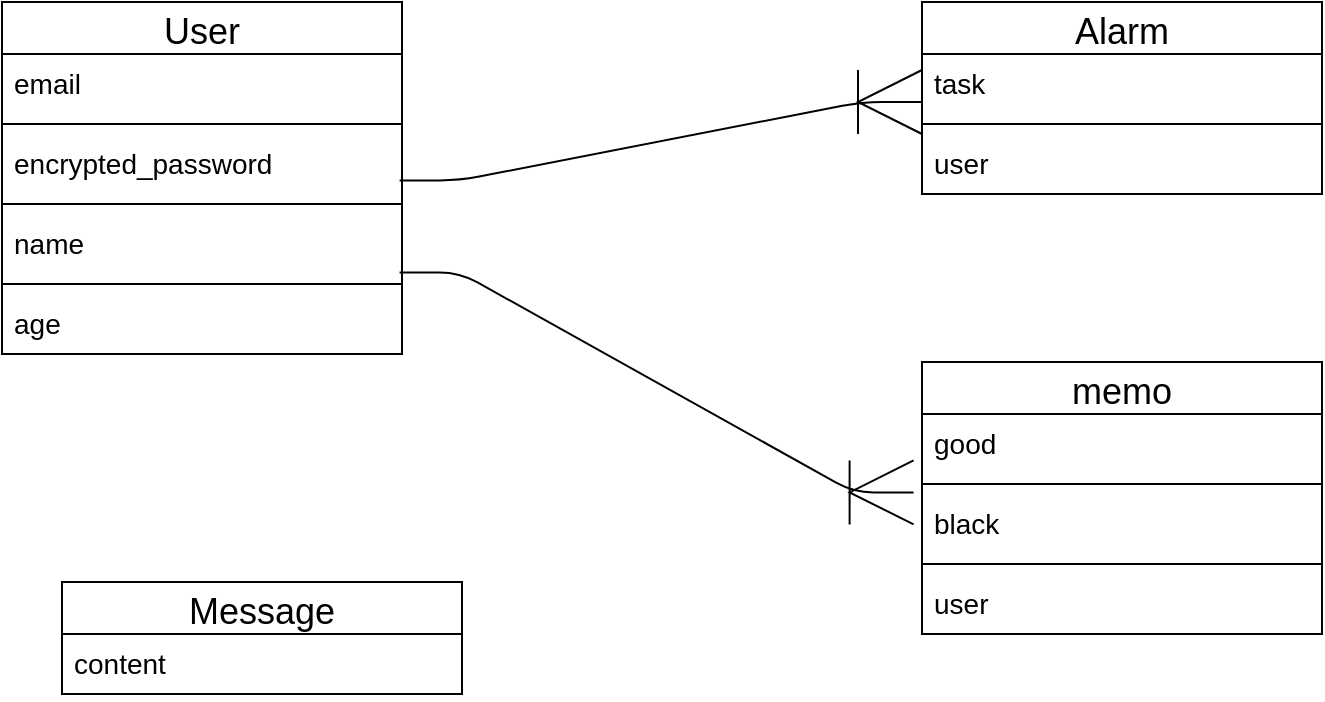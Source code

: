 <mxfile>
    <diagram id="oMRc2TI4oy4GN7ggHj1U" name="ページ1">
        <mxGraphModel dx="1843" dy="859" grid="1" gridSize="10" guides="1" tooltips="1" connect="1" arrows="1" fold="1" page="1" pageScale="1" pageWidth="827" pageHeight="1169" math="0" shadow="0">
            <root>
                <mxCell id="0"/>
                <mxCell id="1" parent="0"/>
                <mxCell id="AFLdBJt-lLnzifCZvFmv-1" value="User" style="swimlane;fontStyle=0;childLayout=stackLayout;horizontal=1;startSize=26;horizontalStack=0;resizeParent=1;resizeParentMax=0;resizeLast=0;collapsible=1;marginBottom=0;align=center;fontSize=18;strokeWidth=1;perimeterSpacing=0;" vertex="1" parent="1">
                    <mxGeometry x="-340" y="160" width="200" height="176" as="geometry"/>
                </mxCell>
                <mxCell id="AFLdBJt-lLnzifCZvFmv-2" value="email" style="text;strokeColor=none;fillColor=none;spacingLeft=4;spacingRight=4;overflow=hidden;rotatable=0;points=[[0,0.5],[1,0.5]];portConstraint=eastwest;fontSize=14;" vertex="1" parent="AFLdBJt-lLnzifCZvFmv-1">
                    <mxGeometry y="26" width="200" height="30" as="geometry"/>
                </mxCell>
                <mxCell id="AFLdBJt-lLnzifCZvFmv-6" value="" style="line;strokeWidth=1;rotatable=0;dashed=0;labelPosition=right;align=left;verticalAlign=middle;spacingTop=0;spacingLeft=6;points=[];portConstraint=eastwest;" vertex="1" parent="AFLdBJt-lLnzifCZvFmv-1">
                    <mxGeometry y="56" width="200" height="10" as="geometry"/>
                </mxCell>
                <mxCell id="AFLdBJt-lLnzifCZvFmv-3" value="encrypted_password" style="text;strokeColor=none;fillColor=none;spacingLeft=4;spacingRight=4;overflow=hidden;rotatable=0;points=[[0,0.5],[1,0.5]];portConstraint=eastwest;fontSize=14;" vertex="1" parent="AFLdBJt-lLnzifCZvFmv-1">
                    <mxGeometry y="66" width="200" height="30" as="geometry"/>
                </mxCell>
                <mxCell id="AFLdBJt-lLnzifCZvFmv-8" value="" style="line;strokeWidth=1;rotatable=0;dashed=0;labelPosition=right;align=left;verticalAlign=middle;spacingTop=0;spacingLeft=6;points=[];portConstraint=eastwest;" vertex="1" parent="AFLdBJt-lLnzifCZvFmv-1">
                    <mxGeometry y="96" width="200" height="10" as="geometry"/>
                </mxCell>
                <mxCell id="AFLdBJt-lLnzifCZvFmv-4" value="name" style="text;strokeColor=none;fillColor=none;spacingLeft=4;spacingRight=4;overflow=hidden;rotatable=0;points=[[0,0.5],[1,0.5]];portConstraint=eastwest;fontSize=14;" vertex="1" parent="AFLdBJt-lLnzifCZvFmv-1">
                    <mxGeometry y="106" width="200" height="30" as="geometry"/>
                </mxCell>
                <mxCell id="AFLdBJt-lLnzifCZvFmv-10" value="" style="line;strokeWidth=1;rotatable=0;dashed=0;labelPosition=right;align=left;verticalAlign=middle;spacingTop=0;spacingLeft=6;points=[];portConstraint=eastwest;" vertex="1" parent="AFLdBJt-lLnzifCZvFmv-1">
                    <mxGeometry y="136" width="200" height="10" as="geometry"/>
                </mxCell>
                <mxCell id="AFLdBJt-lLnzifCZvFmv-9" value="age" style="text;strokeColor=none;fillColor=none;spacingLeft=4;spacingRight=4;overflow=hidden;rotatable=0;points=[[0,0.5],[1,0.5]];portConstraint=eastwest;fontSize=14;" vertex="1" parent="AFLdBJt-lLnzifCZvFmv-1">
                    <mxGeometry y="146" width="200" height="30" as="geometry"/>
                </mxCell>
                <mxCell id="AFLdBJt-lLnzifCZvFmv-7" value="" style="line;strokeWidth=1;rotatable=0;dashed=0;labelPosition=right;align=left;verticalAlign=middle;spacingTop=0;spacingLeft=6;points=[];portConstraint=eastwest;" vertex="1" parent="1">
                    <mxGeometry x="20" y="370" width="60" as="geometry"/>
                </mxCell>
                <mxCell id="AFLdBJt-lLnzifCZvFmv-17" value="Alarm" style="swimlane;fontStyle=0;childLayout=stackLayout;horizontal=1;startSize=26;horizontalStack=0;resizeParent=1;resizeParentMax=0;resizeLast=0;collapsible=1;marginBottom=0;align=center;fontSize=18;strokeWidth=1;perimeterSpacing=0;" vertex="1" parent="1">
                    <mxGeometry x="120" y="160" width="200" height="96" as="geometry"/>
                </mxCell>
                <mxCell id="AFLdBJt-lLnzifCZvFmv-22" value="task&#10;" style="text;strokeColor=none;fillColor=none;spacingLeft=4;spacingRight=4;overflow=hidden;rotatable=0;points=[[0,0.5],[1,0.5]];portConstraint=eastwest;fontSize=14;" vertex="1" parent="AFLdBJt-lLnzifCZvFmv-17">
                    <mxGeometry y="26" width="200" height="30" as="geometry"/>
                </mxCell>
                <mxCell id="AFLdBJt-lLnzifCZvFmv-23" value="" style="line;strokeWidth=1;rotatable=0;dashed=0;labelPosition=right;align=left;verticalAlign=middle;spacingTop=0;spacingLeft=6;points=[];portConstraint=eastwest;" vertex="1" parent="AFLdBJt-lLnzifCZvFmv-17">
                    <mxGeometry y="56" width="200" height="10" as="geometry"/>
                </mxCell>
                <mxCell id="AFLdBJt-lLnzifCZvFmv-24" value="user" style="text;strokeColor=none;fillColor=none;spacingLeft=4;spacingRight=4;overflow=hidden;rotatable=0;points=[[0,0.5],[1,0.5]];portConstraint=eastwest;fontSize=14;" vertex="1" parent="AFLdBJt-lLnzifCZvFmv-17">
                    <mxGeometry y="66" width="200" height="30" as="geometry"/>
                </mxCell>
                <mxCell id="AFLdBJt-lLnzifCZvFmv-25" value="Message" style="swimlane;fontStyle=0;childLayout=stackLayout;horizontal=1;startSize=26;horizontalStack=0;resizeParent=1;resizeParentMax=0;resizeLast=0;collapsible=1;marginBottom=0;align=center;fontSize=18;strokeWidth=1;perimeterSpacing=0;" vertex="1" parent="1">
                    <mxGeometry x="-310" y="450" width="200" height="56" as="geometry"/>
                </mxCell>
                <mxCell id="AFLdBJt-lLnzifCZvFmv-26" value="content" style="text;strokeColor=none;fillColor=none;spacingLeft=4;spacingRight=4;overflow=hidden;rotatable=0;points=[[0,0.5],[1,0.5]];portConstraint=eastwest;fontSize=14;" vertex="1" parent="AFLdBJt-lLnzifCZvFmv-25">
                    <mxGeometry y="26" width="200" height="30" as="geometry"/>
                </mxCell>
                <mxCell id="AFLdBJt-lLnzifCZvFmv-29" value="memo" style="swimlane;fontStyle=0;childLayout=stackLayout;horizontal=1;startSize=26;horizontalStack=0;resizeParent=1;resizeParentMax=0;resizeLast=0;collapsible=1;marginBottom=0;align=center;fontSize=18;strokeWidth=1;perimeterSpacing=0;" vertex="1" parent="1">
                    <mxGeometry x="120" y="340" width="200" height="136" as="geometry"/>
                </mxCell>
                <mxCell id="AFLdBJt-lLnzifCZvFmv-30" value="good" style="text;strokeColor=none;fillColor=none;spacingLeft=4;spacingRight=4;overflow=hidden;rotatable=0;points=[[0,0.5],[1,0.5]];portConstraint=eastwest;fontSize=14;" vertex="1" parent="AFLdBJt-lLnzifCZvFmv-29">
                    <mxGeometry y="26" width="200" height="30" as="geometry"/>
                </mxCell>
                <mxCell id="AFLdBJt-lLnzifCZvFmv-31" value="" style="line;strokeWidth=1;rotatable=0;dashed=0;labelPosition=right;align=left;verticalAlign=middle;spacingTop=0;spacingLeft=6;points=[];portConstraint=eastwest;" vertex="1" parent="AFLdBJt-lLnzifCZvFmv-29">
                    <mxGeometry y="56" width="200" height="10" as="geometry"/>
                </mxCell>
                <mxCell id="AFLdBJt-lLnzifCZvFmv-32" value="black" style="text;strokeColor=none;fillColor=none;spacingLeft=4;spacingRight=4;overflow=hidden;rotatable=0;points=[[0,0.5],[1,0.5]];portConstraint=eastwest;fontSize=14;" vertex="1" parent="AFLdBJt-lLnzifCZvFmv-29">
                    <mxGeometry y="66" width="200" height="30" as="geometry"/>
                </mxCell>
                <mxCell id="AFLdBJt-lLnzifCZvFmv-33" value="" style="line;strokeWidth=1;rotatable=0;dashed=0;labelPosition=right;align=left;verticalAlign=middle;spacingTop=0;spacingLeft=6;points=[];portConstraint=eastwest;" vertex="1" parent="AFLdBJt-lLnzifCZvFmv-29">
                    <mxGeometry y="96" width="200" height="10" as="geometry"/>
                </mxCell>
                <mxCell id="AFLdBJt-lLnzifCZvFmv-34" value="user" style="text;strokeColor=none;fillColor=none;spacingLeft=4;spacingRight=4;overflow=hidden;rotatable=0;points=[[0,0.5],[1,0.5]];portConstraint=eastwest;fontSize=14;" vertex="1" parent="AFLdBJt-lLnzifCZvFmv-29">
                    <mxGeometry y="106" width="200" height="30" as="geometry"/>
                </mxCell>
                <mxCell id="AFLdBJt-lLnzifCZvFmv-39" value="" style="edgeStyle=entityRelationEdgeStyle;fontSize=12;html=1;endArrow=ERoneToMany;strokeWidth=1;endSize=30;exitX=0.994;exitY=0.773;exitDx=0;exitDy=0;exitPerimeter=0;" edge="1" parent="1" source="AFLdBJt-lLnzifCZvFmv-3">
                    <mxGeometry width="100" height="100" relative="1" as="geometry">
                        <mxPoint x="20" y="310" as="sourcePoint"/>
                        <mxPoint x="120" y="210" as="targetPoint"/>
                    </mxGeometry>
                </mxCell>
                <mxCell id="AFLdBJt-lLnzifCZvFmv-40" value="" style="edgeStyle=entityRelationEdgeStyle;fontSize=12;html=1;endArrow=ERoneToMany;strokeWidth=1;endSize=30;exitX=0.994;exitY=0.773;exitDx=0;exitDy=0;exitPerimeter=0;entryX=-0.021;entryY=-0.027;entryDx=0;entryDy=0;entryPerimeter=0;" edge="1" parent="1" target="AFLdBJt-lLnzifCZvFmv-32">
                    <mxGeometry width="100" height="100" relative="1" as="geometry">
                        <mxPoint x="-141.2" y="295.19" as="sourcePoint"/>
                        <mxPoint x="120" y="256" as="targetPoint"/>
                    </mxGeometry>
                </mxCell>
            </root>
        </mxGraphModel>
    </diagram>
</mxfile>